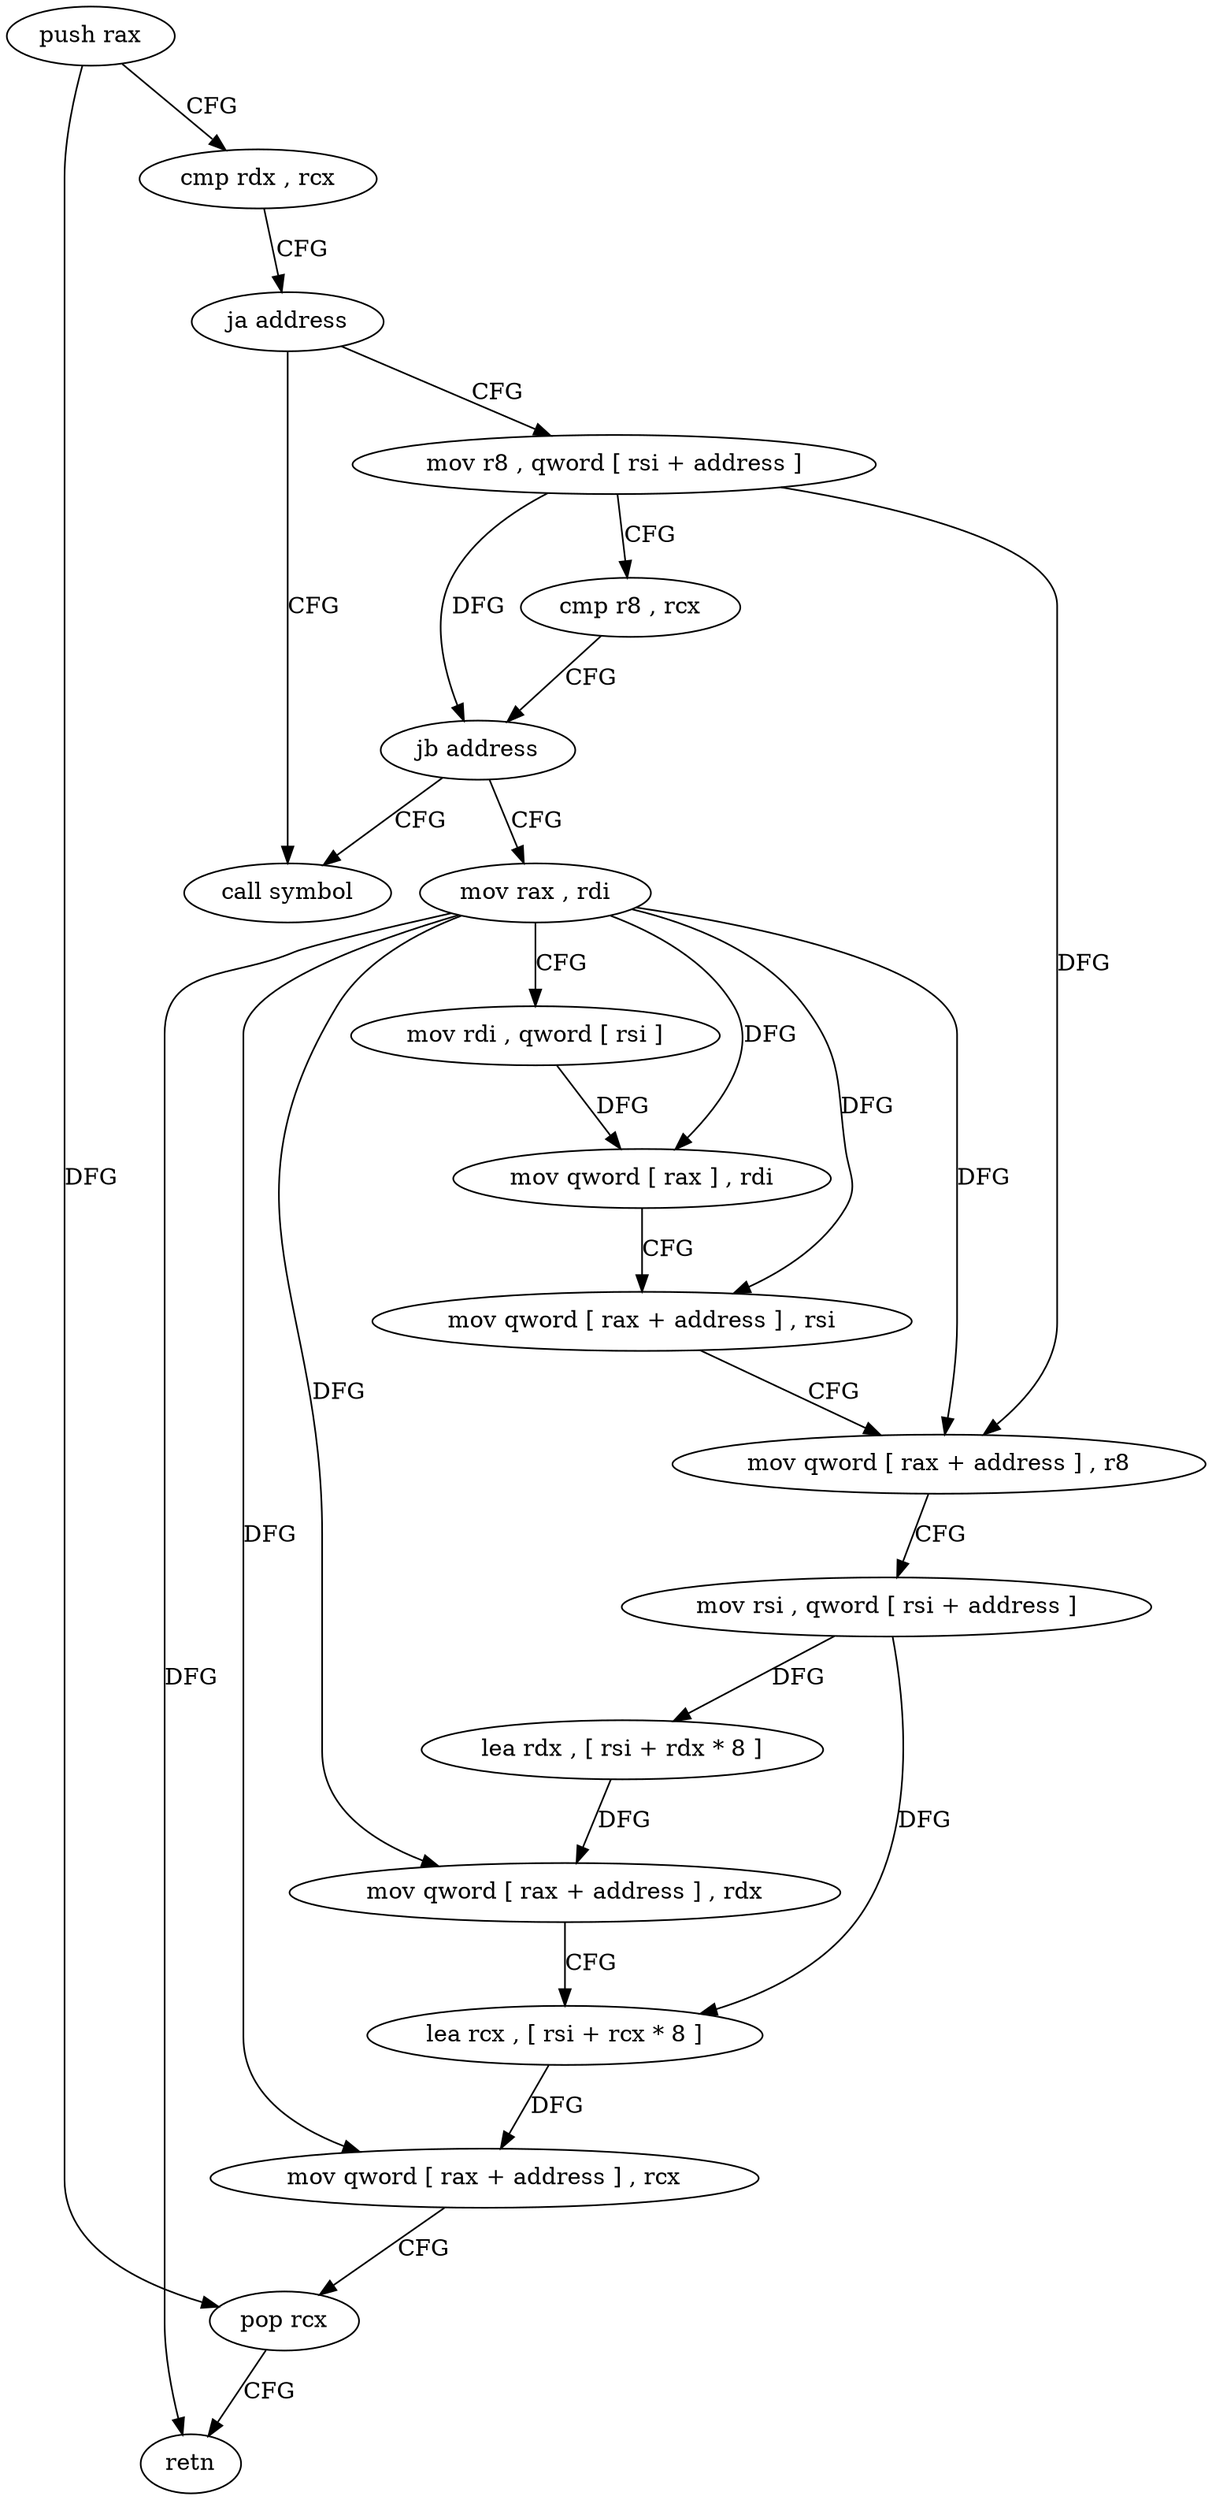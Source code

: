 digraph "func" {
"150032" [label = "push rax" ]
"150033" [label = "cmp rdx , rcx" ]
"150036" [label = "ja address" ]
"150086" [label = "call symbol" ]
"150038" [label = "mov r8 , qword [ rsi + address ]" ]
"150042" [label = "cmp r8 , rcx" ]
"150045" [label = "jb address" ]
"150047" [label = "mov rax , rdi" ]
"150050" [label = "mov rdi , qword [ rsi ]" ]
"150053" [label = "mov qword [ rax ] , rdi" ]
"150056" [label = "mov qword [ rax + address ] , rsi" ]
"150060" [label = "mov qword [ rax + address ] , r8" ]
"150064" [label = "mov rsi , qword [ rsi + address ]" ]
"150068" [label = "lea rdx , [ rsi + rdx * 8 ]" ]
"150072" [label = "mov qword [ rax + address ] , rdx" ]
"150076" [label = "lea rcx , [ rsi + rcx * 8 ]" ]
"150080" [label = "mov qword [ rax + address ] , rcx" ]
"150084" [label = "pop rcx" ]
"150085" [label = "retn" ]
"150032" -> "150033" [ label = "CFG" ]
"150032" -> "150084" [ label = "DFG" ]
"150033" -> "150036" [ label = "CFG" ]
"150036" -> "150086" [ label = "CFG" ]
"150036" -> "150038" [ label = "CFG" ]
"150038" -> "150042" [ label = "CFG" ]
"150038" -> "150045" [ label = "DFG" ]
"150038" -> "150060" [ label = "DFG" ]
"150042" -> "150045" [ label = "CFG" ]
"150045" -> "150086" [ label = "CFG" ]
"150045" -> "150047" [ label = "CFG" ]
"150047" -> "150050" [ label = "CFG" ]
"150047" -> "150053" [ label = "DFG" ]
"150047" -> "150056" [ label = "DFG" ]
"150047" -> "150060" [ label = "DFG" ]
"150047" -> "150072" [ label = "DFG" ]
"150047" -> "150080" [ label = "DFG" ]
"150047" -> "150085" [ label = "DFG" ]
"150050" -> "150053" [ label = "DFG" ]
"150053" -> "150056" [ label = "CFG" ]
"150056" -> "150060" [ label = "CFG" ]
"150060" -> "150064" [ label = "CFG" ]
"150064" -> "150068" [ label = "DFG" ]
"150064" -> "150076" [ label = "DFG" ]
"150068" -> "150072" [ label = "DFG" ]
"150072" -> "150076" [ label = "CFG" ]
"150076" -> "150080" [ label = "DFG" ]
"150080" -> "150084" [ label = "CFG" ]
"150084" -> "150085" [ label = "CFG" ]
}
